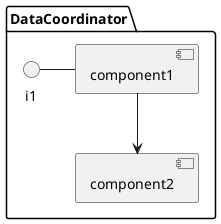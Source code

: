 @startuml

package DataCoordinator {
component component1
component component2
interface i1

}
i1 - component1
component1 --> component2
@enduml
